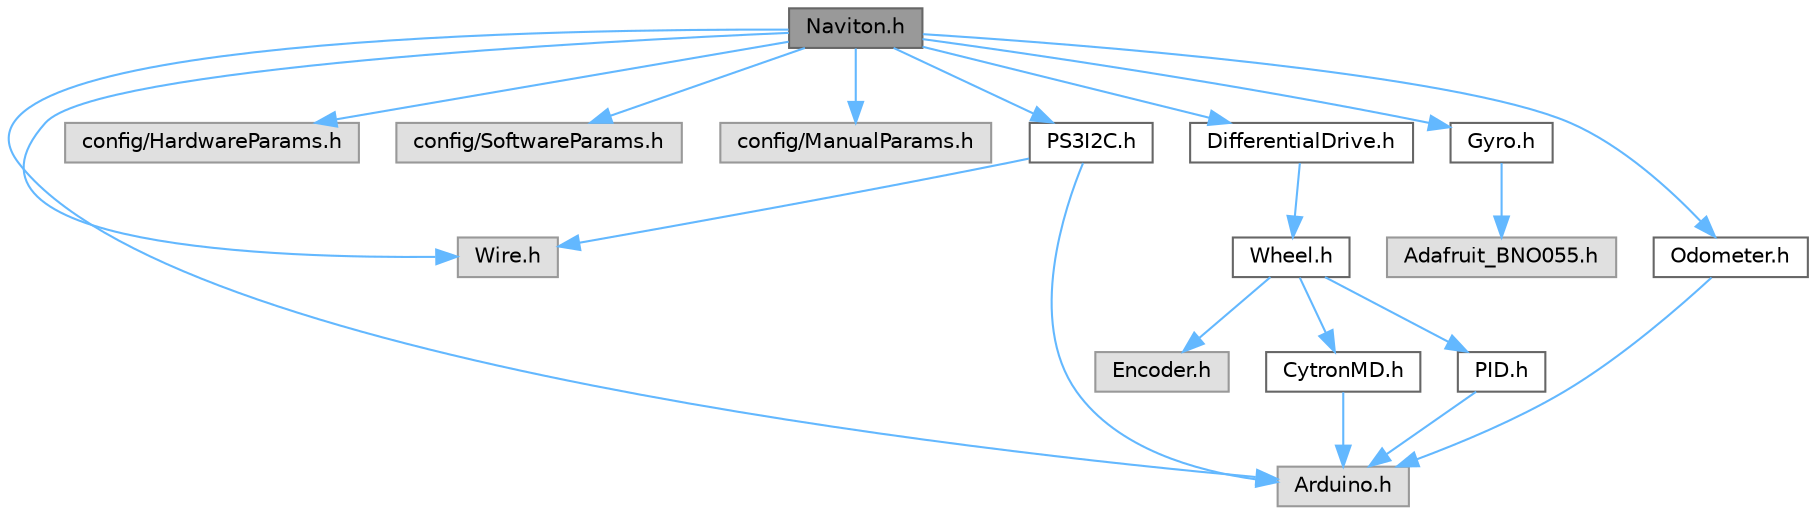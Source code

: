 digraph "Naviton.h"
{
 // LATEX_PDF_SIZE
  bgcolor="transparent";
  edge [fontname=Helvetica,fontsize=10,labelfontname=Helvetica,labelfontsize=10];
  node [fontname=Helvetica,fontsize=10,shape=box,height=0.2,width=0.4];
  Node1 [id="Node000001",label="Naviton.h",height=0.2,width=0.4,color="gray40", fillcolor="grey60", style="filled", fontcolor="black",tooltip=" "];
  Node1 -> Node2 [id="edge20_Node000001_Node000002",color="steelblue1",style="solid",tooltip=" "];
  Node2 [id="Node000002",label="Arduino.h",height=0.2,width=0.4,color="grey60", fillcolor="#E0E0E0", style="filled",tooltip=" "];
  Node1 -> Node3 [id="edge21_Node000001_Node000003",color="steelblue1",style="solid",tooltip=" "];
  Node3 [id="Node000003",label="Wire.h",height=0.2,width=0.4,color="grey60", fillcolor="#E0E0E0", style="filled",tooltip=" "];
  Node1 -> Node4 [id="edge22_Node000001_Node000004",color="steelblue1",style="solid",tooltip=" "];
  Node4 [id="Node000004",label="config/HardwareParams.h",height=0.2,width=0.4,color="grey60", fillcolor="#E0E0E0", style="filled",tooltip=" "];
  Node1 -> Node5 [id="edge23_Node000001_Node000005",color="steelblue1",style="solid",tooltip=" "];
  Node5 [id="Node000005",label="config/SoftwareParams.h",height=0.2,width=0.4,color="grey60", fillcolor="#E0E0E0", style="filled",tooltip=" "];
  Node1 -> Node6 [id="edge24_Node000001_Node000006",color="steelblue1",style="solid",tooltip=" "];
  Node6 [id="Node000006",label="config/ManualParams.h",height=0.2,width=0.4,color="grey60", fillcolor="#E0E0E0", style="filled",tooltip=" "];
  Node1 -> Node7 [id="edge25_Node000001_Node000007",color="steelblue1",style="solid",tooltip=" "];
  Node7 [id="Node000007",label="PS3I2C.h",height=0.2,width=0.4,color="grey40", fillcolor="white", style="filled",URL="$_p_s3_i2_c_8h_source.html",tooltip=" "];
  Node7 -> Node2 [id="edge26_Node000007_Node000002",color="steelblue1",style="solid",tooltip=" "];
  Node7 -> Node3 [id="edge27_Node000007_Node000003",color="steelblue1",style="solid",tooltip=" "];
  Node1 -> Node8 [id="edge28_Node000001_Node000008",color="steelblue1",style="solid",tooltip=" "];
  Node8 [id="Node000008",label="DifferentialDrive.h",height=0.2,width=0.4,color="grey40", fillcolor="white", style="filled",URL="$_differential_drive_8h.html",tooltip=" "];
  Node8 -> Node9 [id="edge29_Node000008_Node000009",color="steelblue1",style="solid",tooltip=" "];
  Node9 [id="Node000009",label="Wheel.h",height=0.2,width=0.4,color="grey40", fillcolor="white", style="filled",URL="$_wheel_8h.html",tooltip=" "];
  Node9 -> Node10 [id="edge30_Node000009_Node000010",color="steelblue1",style="solid",tooltip=" "];
  Node10 [id="Node000010",label="Encoder.h",height=0.2,width=0.4,color="grey60", fillcolor="#E0E0E0", style="filled",tooltip=" "];
  Node9 -> Node11 [id="edge31_Node000009_Node000011",color="steelblue1",style="solid",tooltip=" "];
  Node11 [id="Node000011",label="CytronMD.h",height=0.2,width=0.4,color="grey40", fillcolor="white", style="filled",URL="$_cytron_m_d_8h.html",tooltip=" "];
  Node11 -> Node2 [id="edge32_Node000011_Node000002",color="steelblue1",style="solid",tooltip=" "];
  Node9 -> Node12 [id="edge33_Node000009_Node000012",color="steelblue1",style="solid",tooltip=" "];
  Node12 [id="Node000012",label="PID.h",height=0.2,width=0.4,color="grey40", fillcolor="white", style="filled",URL="$_p_i_d_8h.html",tooltip="PID Controller with anti windup."];
  Node12 -> Node2 [id="edge34_Node000012_Node000002",color="steelblue1",style="solid",tooltip=" "];
  Node1 -> Node13 [id="edge35_Node000001_Node000013",color="steelblue1",style="solid",tooltip=" "];
  Node13 [id="Node000013",label="Gyro.h",height=0.2,width=0.4,color="grey40", fillcolor="white", style="filled",URL="$_gyro_8h_source.html",tooltip=" "];
  Node13 -> Node14 [id="edge36_Node000013_Node000014",color="steelblue1",style="solid",tooltip=" "];
  Node14 [id="Node000014",label="Adafruit_BNO055.h",height=0.2,width=0.4,color="grey60", fillcolor="#E0E0E0", style="filled",tooltip=" "];
  Node1 -> Node15 [id="edge37_Node000001_Node000015",color="steelblue1",style="solid",tooltip=" "];
  Node15 [id="Node000015",label="Odometer.h",height=0.2,width=0.4,color="grey40", fillcolor="white", style="filled",URL="$_odometer_8h_source.html",tooltip=" "];
  Node15 -> Node2 [id="edge38_Node000015_Node000002",color="steelblue1",style="solid",tooltip=" "];
}
